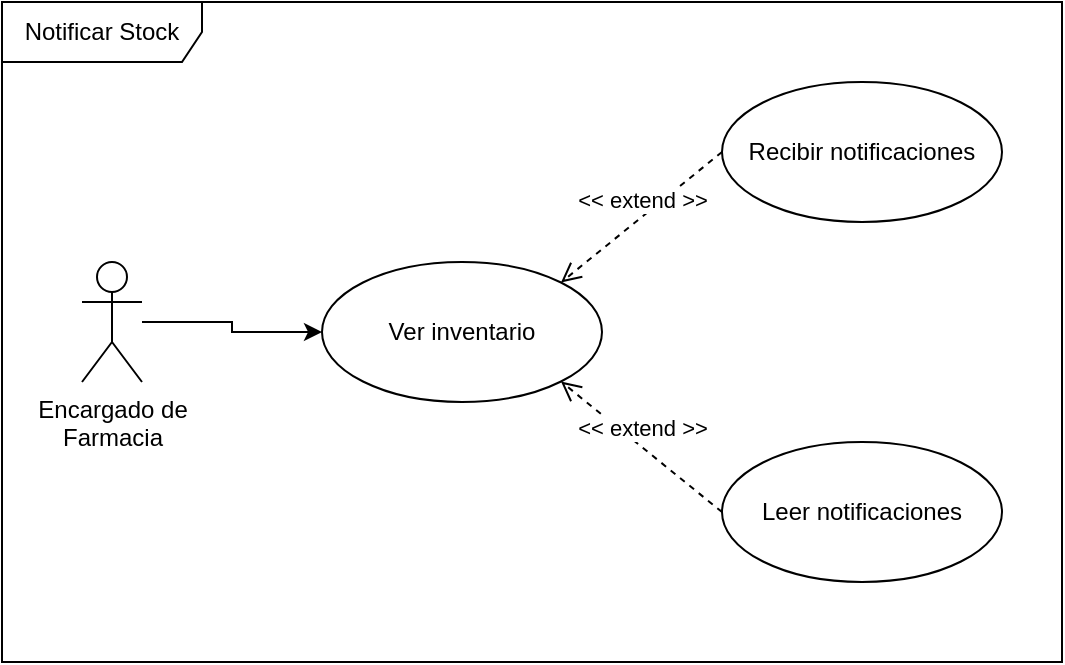 <mxfile version="13.8.9-1" type="github">
  <diagram name="Page-1" id="e7e014a7-5840-1c2e-5031-d8a46d1fe8dd">
    <mxGraphModel dx="1038" dy="548" grid="1" gridSize="10" guides="1" tooltips="1" connect="1" arrows="1" fold="1" page="1" pageScale="1" pageWidth="1169" pageHeight="826" background="#ffffff" math="0" shadow="0">
      <root>
        <mxCell id="0" />
        <mxCell id="1" parent="0" />
        <mxCell id="vJJKtXqL6xEOvEz8XE9U-52" value="Notificar Stock" style="shape=umlFrame;whiteSpace=wrap;html=1;width=100;height=30;" parent="1" vertex="1">
          <mxGeometry x="320" y="200" width="530" height="330" as="geometry" />
        </mxCell>
        <mxCell id="vJJKtXqL6xEOvEz8XE9U-53" value="Ver inventario" style="ellipse;whiteSpace=wrap;html=1;" parent="1" vertex="1">
          <mxGeometry x="480" y="330" width="140" height="70" as="geometry" />
        </mxCell>
        <mxCell id="vJJKtXqL6xEOvEz8XE9U-54" value="Recibir notificaciones" style="ellipse;whiteSpace=wrap;html=1;" parent="1" vertex="1">
          <mxGeometry x="680" y="240" width="140" height="70" as="geometry" />
        </mxCell>
        <mxCell id="vJJKtXqL6xEOvEz8XE9U-55" value="Leer notificaciones" style="ellipse;whiteSpace=wrap;html=1;" parent="1" vertex="1">
          <mxGeometry x="680" y="420" width="140" height="70" as="geometry" />
        </mxCell>
        <mxCell id="vJJKtXqL6xEOvEz8XE9U-56" value="&amp;lt;&amp;lt; extend&amp;nbsp;&amp;gt;&amp;gt;" style="html=1;verticalAlign=bottom;endArrow=open;dashed=1;endSize=8;exitX=0;exitY=0.5;exitDx=0;exitDy=0;entryX=1;entryY=1;entryDx=0;entryDy=0;" parent="1" source="vJJKtXqL6xEOvEz8XE9U-55" target="vJJKtXqL6xEOvEz8XE9U-53" edge="1">
          <mxGeometry relative="1" as="geometry">
            <mxPoint x="840" y="410" as="sourcePoint" />
            <mxPoint x="760" y="410" as="targetPoint" />
          </mxGeometry>
        </mxCell>
        <mxCell id="vJJKtXqL6xEOvEz8XE9U-57" value="&amp;lt;&amp;lt; extend &amp;gt;&amp;gt;" style="html=1;verticalAlign=bottom;endArrow=open;dashed=1;endSize=8;exitX=0;exitY=0.5;exitDx=0;exitDy=0;entryX=1;entryY=0;entryDx=0;entryDy=0;" parent="1" source="vJJKtXqL6xEOvEz8XE9U-54" target="vJJKtXqL6xEOvEz8XE9U-53" edge="1">
          <mxGeometry relative="1" as="geometry">
            <mxPoint x="840" y="410" as="sourcePoint" />
            <mxPoint x="760" y="410" as="targetPoint" />
          </mxGeometry>
        </mxCell>
        <mxCell id="vJJKtXqL6xEOvEz8XE9U-65" style="edgeStyle=orthogonalEdgeStyle;rounded=0;orthogonalLoop=1;jettySize=auto;html=1;entryX=0;entryY=0.5;entryDx=0;entryDy=0;" parent="1" source="vJJKtXqL6xEOvEz8XE9U-59" target="vJJKtXqL6xEOvEz8XE9U-53" edge="1">
          <mxGeometry relative="1" as="geometry" />
        </mxCell>
        <mxCell id="vJJKtXqL6xEOvEz8XE9U-59" value="Encargado de&lt;br&gt;Farmacia" style="shape=umlActor;verticalLabelPosition=bottom;verticalAlign=top;html=1;" parent="1" vertex="1">
          <mxGeometry x="360" y="330" width="30" height="60" as="geometry" />
        </mxCell>
      </root>
    </mxGraphModel>
  </diagram>
</mxfile>
